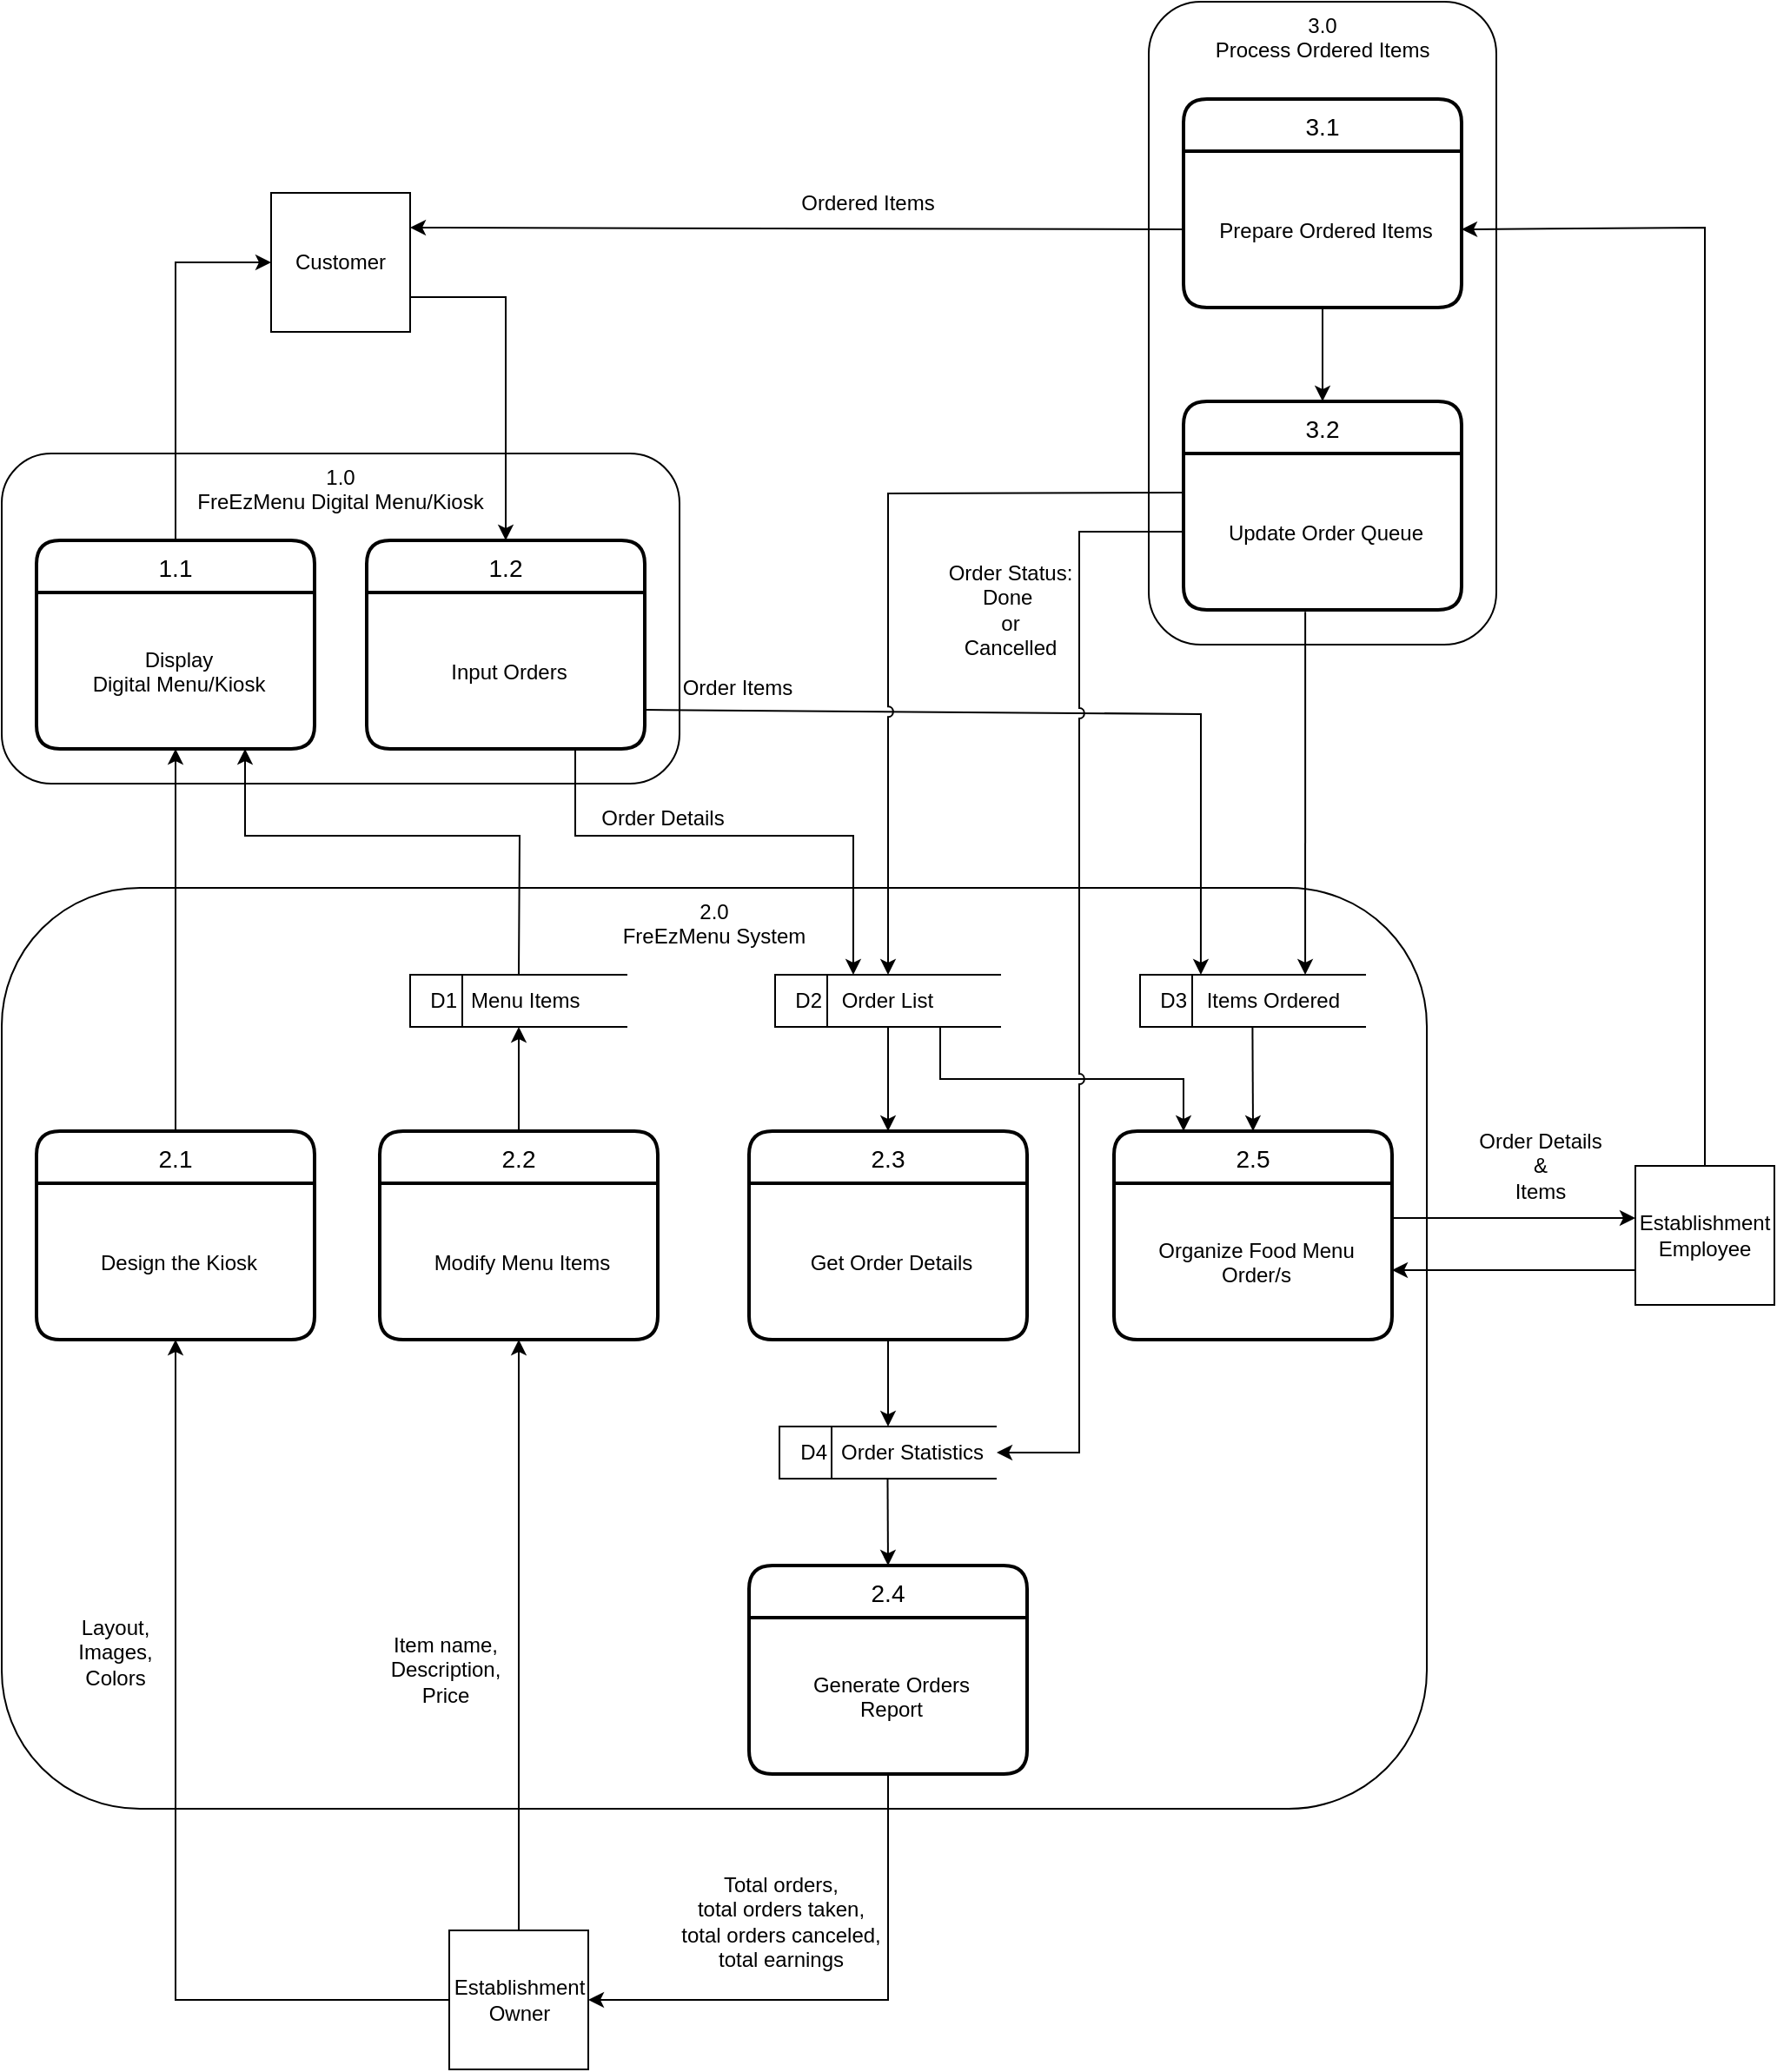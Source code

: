 <mxfile>
    <diagram id="2TkmwpCd-micXmMu05DJ" name="Page-1">
        <mxGraphModel dx="1171" dy="939" grid="1" gridSize="10" guides="1" tooltips="1" connect="1" arrows="1" fold="1" page="1" pageScale="1" pageWidth="850" pageHeight="1100" math="0" shadow="0">
            <root>
                <mxCell id="0"/>
                <mxCell id="1" parent="0"/>
                <mxCell id="53" value="3.0&lt;br&gt;Process Ordered Items" style="rounded=1;whiteSpace=wrap;html=1;verticalAlign=top;" parent="1" vertex="1">
                    <mxGeometry x="760" y="30" width="200" height="370" as="geometry"/>
                </mxCell>
                <mxCell id="18" value="2.0 &lt;br&gt;FreEzMenu System" style="rounded=1;whiteSpace=wrap;html=1;verticalAlign=top;" parent="1" vertex="1">
                    <mxGeometry x="100" y="540" width="820" height="530" as="geometry"/>
                </mxCell>
                <mxCell id="10" value="1.0 &lt;br&gt;FreEzMenu Digital Menu/Kiosk" style="rounded=1;whiteSpace=wrap;html=1;verticalAlign=top;" parent="1" vertex="1">
                    <mxGeometry x="100" y="290" width="390" height="190" as="geometry"/>
                </mxCell>
                <mxCell id="2" value="Customer" style="whiteSpace=wrap;html=1;aspect=fixed;" parent="1" vertex="1">
                    <mxGeometry x="255" y="140" width="80" height="80" as="geometry"/>
                </mxCell>
                <mxCell id="3" value="Establishment&lt;br&gt;Employee" style="whiteSpace=wrap;html=1;aspect=fixed;" parent="1" vertex="1">
                    <mxGeometry x="1040" y="700" width="80" height="80" as="geometry"/>
                </mxCell>
                <mxCell id="5" value="Establishment&lt;br&gt;Owner" style="whiteSpace=wrap;html=1;aspect=fixed;" parent="1" vertex="1">
                    <mxGeometry x="357.5" y="1140" width="80" height="80" as="geometry"/>
                </mxCell>
                <mxCell id="6" value="1.1" style="swimlane;childLayout=stackLayout;horizontal=1;startSize=30;horizontalStack=0;rounded=1;fontSize=14;fontStyle=0;strokeWidth=2;resizeParent=0;resizeLast=1;shadow=0;dashed=0;align=center;" parent="1" vertex="1">
                    <mxGeometry x="120" y="340" width="160" height="120" as="geometry"/>
                </mxCell>
                <mxCell id="7" value="Display&#10;Digital Menu/Kiosk" style="align=center;strokeColor=none;fillColor=none;spacingLeft=4;fontSize=12;verticalAlign=middle;resizable=0;rotatable=0;part=1;" parent="6" vertex="1">
                    <mxGeometry y="30" width="160" height="90" as="geometry"/>
                </mxCell>
                <mxCell id="8" value="1.2" style="swimlane;childLayout=stackLayout;horizontal=1;startSize=30;horizontalStack=0;rounded=1;fontSize=14;fontStyle=0;strokeWidth=2;resizeParent=0;resizeLast=1;shadow=0;dashed=0;align=center;" parent="1" vertex="1">
                    <mxGeometry x="310" y="340" width="160" height="120" as="geometry"/>
                </mxCell>
                <mxCell id="9" value="Input Orders" style="align=center;strokeColor=none;fillColor=none;spacingLeft=4;fontSize=12;verticalAlign=middle;resizable=0;rotatable=0;part=1;" parent="8" vertex="1">
                    <mxGeometry y="30" width="160" height="90" as="geometry"/>
                </mxCell>
                <mxCell id="15" value="" style="endArrow=classic;html=1;rounded=0;entryX=0.5;entryY=0;entryDx=0;entryDy=0;exitX=1;exitY=0.75;exitDx=0;exitDy=0;" parent="1" source="2" target="8" edge="1">
                    <mxGeometry width="50" height="50" relative="1" as="geometry">
                        <mxPoint x="410" y="230" as="sourcePoint"/>
                        <mxPoint x="460" y="180" as="targetPoint"/>
                        <Array as="points">
                            <mxPoint x="390" y="200"/>
                        </Array>
                    </mxGeometry>
                </mxCell>
                <mxCell id="16" value="" style="endArrow=classic;html=1;rounded=0;entryX=0;entryY=0.5;entryDx=0;entryDy=0;exitX=0.5;exitY=0;exitDx=0;exitDy=0;" parent="1" source="6" target="2" edge="1">
                    <mxGeometry width="50" height="50" relative="1" as="geometry">
                        <mxPoint x="280" y="320" as="sourcePoint"/>
                        <mxPoint x="330" y="270" as="targetPoint"/>
                        <Array as="points">
                            <mxPoint x="200" y="180"/>
                        </Array>
                    </mxGeometry>
                </mxCell>
                <mxCell id="19" value="&lt;span style=&quot;white-space: pre;&quot;&gt;&amp;nbsp; D3&lt;span style=&quot;white-space: pre;&quot;&gt;&#9;&lt;/span&gt;  Items Ordered&lt;/span&gt;" style="html=1;dashed=0;whitespace=wrap;shape=mxgraph.dfd.dataStoreID;align=left;spacingLeft=3;points=[[0,0],[0.5,0],[1,0],[0,0.5],[1,0.5],[0,1],[0.5,1],[1,1]];" parent="1" vertex="1">
                    <mxGeometry x="755" y="590" width="130" height="30" as="geometry"/>
                </mxCell>
                <mxCell id="20" value="&lt;span style=&quot;white-space: pre;&quot;&gt;&amp;nbsp; D2&lt;span style=&quot;white-space: pre;&quot;&gt;&#9;&lt;/span&gt;  Order List&lt;/span&gt;" style="html=1;dashed=0;whitespace=wrap;shape=mxgraph.dfd.dataStoreID;align=left;spacingLeft=3;points=[[0,0],[0.5,0],[1,0],[0,0.5],[1,0.5],[0,1],[0.5,1],[1,1]];" parent="1" vertex="1">
                    <mxGeometry x="545" y="590" width="130" height="30" as="geometry"/>
                </mxCell>
                <mxCell id="22" value="&lt;span style=&quot;white-space: pre;&quot;&gt;&amp;nbsp; D1&lt;span style=&quot;white-space: pre;&quot;&gt;&#9;&lt;/span&gt; Menu Items&#9;&lt;/span&gt;&amp;nbsp;" style="html=1;dashed=0;whitespace=wrap;shape=mxgraph.dfd.dataStoreID;align=left;spacingLeft=3;points=[[0,0],[0.5,0],[1,0],[0,0.5],[1,0.5],[0,1],[0.5,1],[1,1]];" parent="1" vertex="1">
                    <mxGeometry x="335" y="590" width="125" height="30" as="geometry"/>
                </mxCell>
                <mxCell id="23" value="2.1" style="swimlane;childLayout=stackLayout;horizontal=1;startSize=30;horizontalStack=0;rounded=1;fontSize=14;fontStyle=0;strokeWidth=2;resizeParent=0;resizeLast=1;shadow=0;dashed=0;align=center;" parent="1" vertex="1">
                    <mxGeometry x="120" y="680" width="160" height="120" as="geometry"/>
                </mxCell>
                <mxCell id="24" value="Design the Kiosk" style="align=center;strokeColor=none;fillColor=none;spacingLeft=4;fontSize=12;verticalAlign=middle;resizable=0;rotatable=0;part=1;" parent="23" vertex="1">
                    <mxGeometry y="30" width="160" height="90" as="geometry"/>
                </mxCell>
                <mxCell id="25" value="" style="endArrow=classic;html=1;rounded=0;entryX=0.5;entryY=1;entryDx=0;entryDy=0;" parent="1" source="23" target="7" edge="1">
                    <mxGeometry width="50" height="50" relative="1" as="geometry">
                        <mxPoint x="460" y="560" as="sourcePoint"/>
                        <mxPoint x="510" y="510" as="targetPoint"/>
                    </mxGeometry>
                </mxCell>
                <mxCell id="27" value="2.2" style="swimlane;childLayout=stackLayout;horizontal=1;startSize=30;horizontalStack=0;rounded=1;fontSize=14;fontStyle=0;strokeWidth=2;resizeParent=0;resizeLast=1;shadow=0;dashed=0;align=center;" parent="1" vertex="1">
                    <mxGeometry x="317.5" y="680" width="160" height="120" as="geometry"/>
                </mxCell>
                <mxCell id="28" value="Modify Menu Items" style="align=center;strokeColor=none;fillColor=none;spacingLeft=4;fontSize=12;verticalAlign=middle;resizable=0;rotatable=0;part=1;" parent="27" vertex="1">
                    <mxGeometry y="30" width="160" height="90" as="geometry"/>
                </mxCell>
                <mxCell id="29" value="" style="endArrow=classic;html=1;rounded=0;entryX=0.5;entryY=1;entryDx=0;entryDy=0;exitX=0.5;exitY=0;exitDx=0;exitDy=0;" parent="1" source="27" target="22" edge="1">
                    <mxGeometry width="50" height="50" relative="1" as="geometry">
                        <mxPoint x="390" y="720" as="sourcePoint"/>
                        <mxPoint x="440" y="670" as="targetPoint"/>
                    </mxGeometry>
                </mxCell>
                <mxCell id="30" value="" style="endArrow=classic;html=1;rounded=0;entryX=0.75;entryY=1;entryDx=0;entryDy=0;exitX=0.5;exitY=0;exitDx=0;exitDy=0;" parent="1" source="22" target="6" edge="1">
                    <mxGeometry width="50" height="50" relative="1" as="geometry">
                        <mxPoint x="370" y="630" as="sourcePoint"/>
                        <mxPoint x="420" y="580" as="targetPoint"/>
                        <Array as="points">
                            <mxPoint x="398" y="510"/>
                            <mxPoint x="240" y="510"/>
                        </Array>
                    </mxGeometry>
                </mxCell>
                <mxCell id="31" value="2.5" style="swimlane;childLayout=stackLayout;horizontal=1;startSize=30;horizontalStack=0;rounded=1;fontSize=14;fontStyle=0;strokeWidth=2;resizeParent=0;resizeLast=1;shadow=0;dashed=0;align=center;" parent="1" vertex="1">
                    <mxGeometry x="740" y="680" width="160" height="120" as="geometry"/>
                </mxCell>
                <mxCell id="32" value="Organize Food Menu &#10;Order/s" style="align=center;strokeColor=none;fillColor=none;spacingLeft=4;fontSize=12;verticalAlign=middle;resizable=0;rotatable=0;part=1;" parent="31" vertex="1">
                    <mxGeometry y="30" width="160" height="90" as="geometry"/>
                </mxCell>
                <mxCell id="33" value="2.3" style="swimlane;childLayout=stackLayout;horizontal=1;startSize=30;horizontalStack=0;rounded=1;fontSize=14;fontStyle=0;strokeWidth=2;resizeParent=0;resizeLast=1;shadow=0;dashed=0;align=center;" parent="1" vertex="1">
                    <mxGeometry x="530" y="680" width="160" height="120" as="geometry"/>
                </mxCell>
                <mxCell id="34" value="Get Order Details" style="align=center;strokeColor=none;fillColor=none;spacingLeft=4;fontSize=12;verticalAlign=middle;resizable=0;rotatable=0;part=1;" parent="33" vertex="1">
                    <mxGeometry y="30" width="160" height="90" as="geometry"/>
                </mxCell>
                <mxCell id="35" value="" style="endArrow=classic;html=1;rounded=0;entryX=0.346;entryY=0;entryDx=0;entryDy=0;exitX=0.75;exitY=1;exitDx=0;exitDy=0;entryPerimeter=0;jumpStyle=none;" parent="1" source="9" target="20" edge="1">
                    <mxGeometry width="50" height="50" relative="1" as="geometry">
                        <mxPoint x="550" y="610" as="sourcePoint"/>
                        <mxPoint x="600" y="560" as="targetPoint"/>
                        <Array as="points">
                            <mxPoint x="430" y="510"/>
                            <mxPoint x="590" y="510"/>
                        </Array>
                    </mxGeometry>
                </mxCell>
                <mxCell id="36" value="" style="endArrow=classic;html=1;rounded=0;exitX=1;exitY=0.75;exitDx=0;exitDy=0;entryX=0.269;entryY=0;entryDx=0;entryDy=0;entryPerimeter=0;jumpStyle=arc;" parent="1" source="9" target="19" edge="1">
                    <mxGeometry width="50" height="50" relative="1" as="geometry">
                        <mxPoint x="470" y="398" as="sourcePoint"/>
                        <mxPoint x="750" y="520" as="targetPoint"/>
                        <Array as="points">
                            <mxPoint x="790" y="440"/>
                        </Array>
                    </mxGeometry>
                </mxCell>
                <mxCell id="37" value="" style="endArrow=classic;html=1;rounded=0;exitX=0.5;exitY=1;exitDx=0;exitDy=0;entryX=0.5;entryY=0;entryDx=0;entryDy=0;" parent="1" source="20" target="33" edge="1">
                    <mxGeometry width="50" height="50" relative="1" as="geometry">
                        <mxPoint x="710" y="630" as="sourcePoint"/>
                        <mxPoint x="760" y="580" as="targetPoint"/>
                    </mxGeometry>
                </mxCell>
                <mxCell id="38" value="" style="endArrow=classic;html=1;rounded=0;exitX=0.5;exitY=1;exitDx=0;exitDy=0;entryX=0.25;entryY=0;entryDx=0;entryDy=0;" parent="1" target="31" edge="1">
                    <mxGeometry width="50" height="50" relative="1" as="geometry">
                        <mxPoint x="640" y="620" as="sourcePoint"/>
                        <mxPoint x="640" y="700" as="targetPoint"/>
                        <Array as="points">
                            <mxPoint x="640" y="650"/>
                            <mxPoint x="780" y="650"/>
                        </Array>
                    </mxGeometry>
                </mxCell>
                <mxCell id="39" value="" style="endArrow=classic;html=1;rounded=0;exitX=0.5;exitY=1;exitDx=0;exitDy=0;" parent="1" edge="1">
                    <mxGeometry width="50" height="50" relative="1" as="geometry">
                        <mxPoint x="819.7" y="620" as="sourcePoint"/>
                        <mxPoint x="820" y="680" as="targetPoint"/>
                    </mxGeometry>
                </mxCell>
                <mxCell id="40" value="&lt;span style=&quot;white-space: pre;&quot;&gt;&amp;nbsp; D4&lt;span style=&quot;white-space: pre;&quot;&gt;&#9;&lt;/span&gt; Order Statistics&#9;&lt;/span&gt;&amp;nbsp;" style="html=1;dashed=0;whitespace=wrap;shape=mxgraph.dfd.dataStoreID;align=left;spacingLeft=3;points=[[0,0],[0.5,0],[1,0],[0,0.5],[1,0.5],[0,1],[0.5,1],[1,1]];" parent="1" vertex="1">
                    <mxGeometry x="547.5" y="850" width="125" height="30" as="geometry"/>
                </mxCell>
                <mxCell id="41" value="" style="endArrow=classic;html=1;rounded=0;exitX=0.5;exitY=1;exitDx=0;exitDy=0;" parent="1" source="33" edge="1">
                    <mxGeometry width="50" height="50" relative="1" as="geometry">
                        <mxPoint x="609.66" y="820" as="sourcePoint"/>
                        <mxPoint x="610" y="850" as="targetPoint"/>
                    </mxGeometry>
                </mxCell>
                <mxCell id="42" value="2.4" style="swimlane;childLayout=stackLayout;horizontal=1;startSize=30;horizontalStack=0;rounded=1;fontSize=14;fontStyle=0;strokeWidth=2;resizeParent=0;resizeLast=1;shadow=0;dashed=0;align=center;" parent="1" vertex="1">
                    <mxGeometry x="530" y="930" width="160" height="120" as="geometry"/>
                </mxCell>
                <mxCell id="43" value="Generate Orders&#10;Report" style="align=center;strokeColor=none;fillColor=none;spacingLeft=4;fontSize=12;verticalAlign=middle;resizable=0;rotatable=0;part=1;" parent="42" vertex="1">
                    <mxGeometry y="30" width="160" height="90" as="geometry"/>
                </mxCell>
                <mxCell id="45" value="" style="endArrow=classic;html=1;rounded=0;exitX=0.5;exitY=1;exitDx=0;exitDy=0;" parent="1" edge="1">
                    <mxGeometry width="50" height="50" relative="1" as="geometry">
                        <mxPoint x="609.74" y="880" as="sourcePoint"/>
                        <mxPoint x="610" y="930" as="targetPoint"/>
                    </mxGeometry>
                </mxCell>
                <mxCell id="46" value="" style="endArrow=classic;html=1;rounded=0;entryX=1;entryY=0.5;entryDx=0;entryDy=0;exitX=0.5;exitY=1;exitDx=0;exitDy=0;" parent="1" source="43" target="5" edge="1">
                    <mxGeometry width="50" height="50" relative="1" as="geometry">
                        <mxPoint x="400" y="1120" as="sourcePoint"/>
                        <mxPoint x="450" y="1070" as="targetPoint"/>
                        <Array as="points">
                            <mxPoint x="610" y="1180"/>
                        </Array>
                    </mxGeometry>
                </mxCell>
                <mxCell id="48" value="" style="endArrow=classic;html=1;rounded=0;entryX=0.5;entryY=1;entryDx=0;entryDy=0;exitX=0.5;exitY=0;exitDx=0;exitDy=0;" parent="1" source="5" target="28" edge="1">
                    <mxGeometry width="50" height="50" relative="1" as="geometry">
                        <mxPoint x="420" y="930" as="sourcePoint"/>
                        <mxPoint x="470" y="880" as="targetPoint"/>
                    </mxGeometry>
                </mxCell>
                <mxCell id="49" value="" style="endArrow=classic;html=1;rounded=0;entryX=0.5;entryY=1;entryDx=0;entryDy=0;exitX=0;exitY=0.5;exitDx=0;exitDy=0;" parent="1" source="5" target="24" edge="1">
                    <mxGeometry width="50" height="50" relative="1" as="geometry">
                        <mxPoint x="300" y="920" as="sourcePoint"/>
                        <mxPoint x="350" y="870" as="targetPoint"/>
                        <Array as="points">
                            <mxPoint x="200" y="1180"/>
                        </Array>
                    </mxGeometry>
                </mxCell>
                <mxCell id="50" value="" style="endArrow=classic;html=1;rounded=0;entryX=0;entryY=0.375;entryDx=0;entryDy=0;entryPerimeter=0;" parent="1" target="3" edge="1">
                    <mxGeometry width="50" height="50" relative="1" as="geometry">
                        <mxPoint x="900" y="730" as="sourcePoint"/>
                        <mxPoint x="950" y="680" as="targetPoint"/>
                    </mxGeometry>
                </mxCell>
                <mxCell id="51" value="" style="endArrow=none;html=1;rounded=0;endFill=0;startArrow=classic;startFill=1;" parent="1" edge="1">
                    <mxGeometry width="50" height="50" relative="1" as="geometry">
                        <mxPoint x="900" y="760" as="sourcePoint"/>
                        <mxPoint x="1040" y="760" as="targetPoint"/>
                    </mxGeometry>
                </mxCell>
                <mxCell id="55" value="3.1" style="swimlane;childLayout=stackLayout;horizontal=1;startSize=30;horizontalStack=0;rounded=1;fontSize=14;fontStyle=0;strokeWidth=2;resizeParent=0;resizeLast=1;shadow=0;dashed=0;align=center;" parent="1" vertex="1">
                    <mxGeometry x="780" y="86" width="160" height="120" as="geometry"/>
                </mxCell>
                <mxCell id="56" value="Prepare Ordered Items" style="align=center;strokeColor=none;fillColor=none;spacingLeft=4;fontSize=12;verticalAlign=middle;resizable=0;rotatable=0;part=1;" parent="55" vertex="1">
                    <mxGeometry y="30" width="160" height="90" as="geometry"/>
                </mxCell>
                <mxCell id="57" value="3.2" style="swimlane;childLayout=stackLayout;horizontal=1;startSize=30;horizontalStack=0;rounded=1;fontSize=14;fontStyle=0;strokeWidth=2;resizeParent=0;resizeLast=1;shadow=0;dashed=0;align=center;" parent="1" vertex="1">
                    <mxGeometry x="780" y="260" width="160" height="120" as="geometry"/>
                </mxCell>
                <mxCell id="58" value="Update Order Queue" style="align=center;strokeColor=none;fillColor=none;spacingLeft=4;fontSize=12;verticalAlign=middle;resizable=0;rotatable=0;part=1;" parent="57" vertex="1">
                    <mxGeometry y="30" width="160" height="90" as="geometry"/>
                </mxCell>
                <mxCell id="60" value="" style="endArrow=classic;html=1;rounded=0;exitX=0;exitY=0.5;exitDx=0;exitDy=0;entryX=1;entryY=0.25;entryDx=0;entryDy=0;" parent="1" source="56" target="2" edge="1">
                    <mxGeometry width="50" height="50" relative="1" as="geometry">
                        <mxPoint x="510" y="150" as="sourcePoint"/>
                        <mxPoint x="360" y="140" as="targetPoint"/>
                    </mxGeometry>
                </mxCell>
                <mxCell id="61" value="" style="endArrow=classic;html=1;rounded=0;entryX=0.5;entryY=0;entryDx=0;entryDy=0;exitX=0.5;exitY=1;exitDx=0;exitDy=0;" parent="1" source="55" target="57" edge="1">
                    <mxGeometry width="50" height="50" relative="1" as="geometry">
                        <mxPoint x="830" y="260" as="sourcePoint"/>
                        <mxPoint x="880" y="210" as="targetPoint"/>
                    </mxGeometry>
                </mxCell>
                <mxCell id="62" value="" style="endArrow=classic;html=1;rounded=0;entryX=1;entryY=0.5;entryDx=0;entryDy=0;exitX=0.5;exitY=0;exitDx=0;exitDy=0;" parent="1" source="3" target="56" edge="1">
                    <mxGeometry width="50" height="50" relative="1" as="geometry">
                        <mxPoint x="1010" y="256" as="sourcePoint"/>
                        <mxPoint x="1060" y="206" as="targetPoint"/>
                        <Array as="points">
                            <mxPoint x="1080" y="160"/>
                        </Array>
                    </mxGeometry>
                </mxCell>
                <mxCell id="63" value="" style="endArrow=classic;html=1;rounded=0;exitX=0;exitY=0.25;exitDx=0;exitDy=0;entryX=0.5;entryY=0;entryDx=0;entryDy=0;jumpStyle=arc;" parent="1" source="58" target="20" edge="1">
                    <mxGeometry width="50" height="50" relative="1" as="geometry">
                        <mxPoint x="690" y="430" as="sourcePoint"/>
                        <mxPoint x="740" y="380" as="targetPoint"/>
                        <Array as="points">
                            <mxPoint x="610" y="313"/>
                        </Array>
                    </mxGeometry>
                </mxCell>
                <mxCell id="64" value="" style="endArrow=classic;html=1;rounded=0;jumpStyle=none;entryX=0.731;entryY=0;entryDx=0;entryDy=0;entryPerimeter=0;exitX=0.438;exitY=1.013;exitDx=0;exitDy=0;exitPerimeter=0;" parent="1" source="58" target="19" edge="1">
                    <mxGeometry width="50" height="50" relative="1" as="geometry">
                        <mxPoint x="800" y="550" as="sourcePoint"/>
                        <mxPoint x="850" y="500" as="targetPoint"/>
                    </mxGeometry>
                </mxCell>
                <mxCell id="65" value="Ordered Items" style="text;html=1;align=center;verticalAlign=middle;resizable=0;points=[];autosize=1;strokeColor=none;fillColor=none;" parent="1" vertex="1">
                    <mxGeometry x="547.5" y="131" width="100" height="30" as="geometry"/>
                </mxCell>
                <mxCell id="66" value="Order Details" style="text;html=1;align=center;verticalAlign=middle;resizable=0;points=[];autosize=1;strokeColor=none;fillColor=none;" parent="1" vertex="1">
                    <mxGeometry x="435" y="485" width="90" height="30" as="geometry"/>
                </mxCell>
                <mxCell id="67" value="Order Items" style="text;html=1;align=center;verticalAlign=middle;resizable=0;points=[];autosize=1;strokeColor=none;fillColor=none;" parent="1" vertex="1">
                    <mxGeometry x="477.5" y="410" width="90" height="30" as="geometry"/>
                </mxCell>
                <mxCell id="68" value="Layout, &lt;br&gt;Images, &lt;br&gt;Colors" style="text;html=1;align=center;verticalAlign=middle;resizable=0;points=[];autosize=1;strokeColor=none;fillColor=none;" parent="1" vertex="1">
                    <mxGeometry x="130" y="950" width="70" height="60" as="geometry"/>
                </mxCell>
                <mxCell id="69" value="Item name, &lt;br&gt;Description, &lt;br&gt;Price" style="text;html=1;align=center;verticalAlign=middle;resizable=0;points=[];autosize=1;strokeColor=none;fillColor=none;" parent="1" vertex="1">
                    <mxGeometry x="310" y="960" width="90" height="60" as="geometry"/>
                </mxCell>
                <mxCell id="70" value="Total orders,&lt;br&gt;total orders taken,&lt;br&gt;total orders canceled,&lt;br&gt;total earnings" style="text;html=1;align=center;verticalAlign=middle;resizable=0;points=[];autosize=1;strokeColor=none;fillColor=none;" parent="1" vertex="1">
                    <mxGeometry x="477.5" y="1100" width="140" height="70" as="geometry"/>
                </mxCell>
                <mxCell id="71" value="Order Details &lt;br&gt;&amp;amp; &lt;br&gt;Items" style="text;html=1;align=center;verticalAlign=middle;resizable=0;points=[];autosize=1;strokeColor=none;fillColor=none;" vertex="1" parent="1">
                    <mxGeometry x="940" y="670" width="90" height="60" as="geometry"/>
                </mxCell>
                <mxCell id="72" value="" style="endArrow=classic;html=1;exitX=0;exitY=0.5;exitDx=0;exitDy=0;entryX=1;entryY=0.5;entryDx=0;entryDy=0;rounded=0;jumpStyle=arc;" edge="1" parent="1" source="58" target="40">
                    <mxGeometry width="50" height="50" relative="1" as="geometry">
                        <mxPoint x="750" y="320" as="sourcePoint"/>
                        <mxPoint x="800" y="270" as="targetPoint"/>
                        <Array as="points">
                            <mxPoint x="720" y="335"/>
                            <mxPoint x="720" y="865"/>
                        </Array>
                    </mxGeometry>
                </mxCell>
                <mxCell id="73" value="Order Status:&lt;br&gt;Done&amp;nbsp;&lt;br&gt;or&lt;br&gt;Cancelled" style="text;html=1;align=center;verticalAlign=middle;resizable=0;points=[];autosize=1;strokeColor=none;fillColor=none;" vertex="1" parent="1">
                    <mxGeometry x="635" y="345" width="90" height="70" as="geometry"/>
                </mxCell>
            </root>
        </mxGraphModel>
    </diagram>
</mxfile>